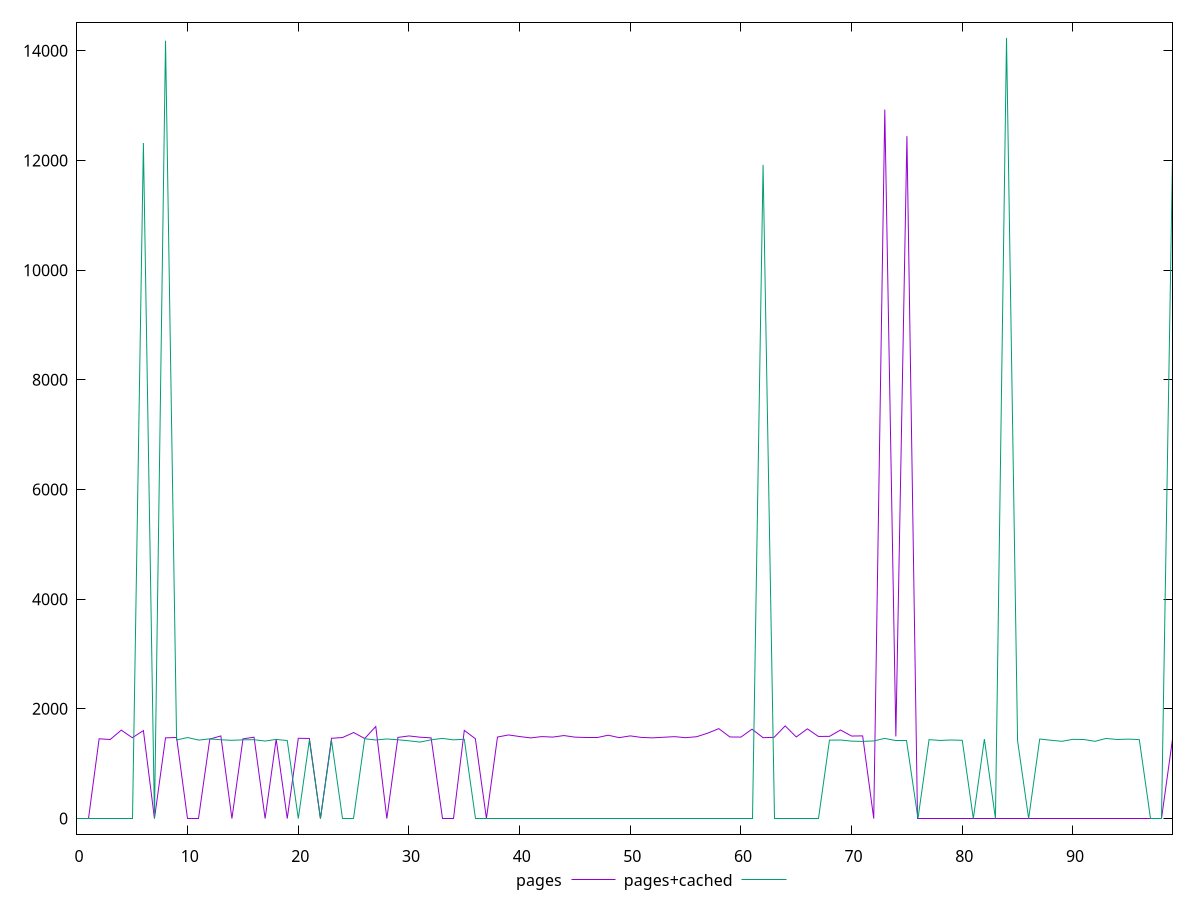 reset

$pages <<EOF
0 0
1 0
2 1454
3 1441
4 1612
5 1473
6 1604
7 0
8 1471
9 1478
10 0
11 0
12 1448
13 1506
14 0
15 1453
16 1483
17 0
18 1447
19 0
20 1463
21 1460
22 0
23 1463
24 1477
25 1568
26 1459
27 1678
28 0
29 1479
30 1506
31 1483
32 1471
33 0
34 0
35 1607
36 1455
37 0
38 1486
39 1524
40 1495
41 1470
42 1494
43 1485
44 1513
45 1484
46 1480
47 1480
48 1519
49 1475
50 1507
51 1479
52 1471
53 1482
54 1493
55 1474
56 1492
57 1557
58 1639
59 1487
60 1485
61 1629
62 1474
63 1481
64 1689
65 1487
66 1635
67 1497
68 1498
69 1614
70 1504
71 1507
72 0
73 12928
74 1497
75 12444
76 0
77 0
78 0
79 0
80 0
81 0
82 0
83 0
84 0
85 0
86 0
87 0
88 0
89 0
90 0
91 0
92 0
93 0
94 0
95 0
96 0
97 0
98 0
99 1445
EOF

$pagesCached <<EOF
0 0
1 0
2 0
3 0
4 0
5 0
6 12319
7 0
8 14185
9 1432
10 1477
11 1430
12 1452
13 1436
14 1426
15 1435
16 1437
17 1413
18 1442
19 1422
20 0
21 1431
22 0
23 1422
24 0
25 0
26 1455
27 1432
28 1451
29 1436
30 1417
31 1394
32 1435
33 1461
34 1435
35 1445
36 0
37 0
38 0
39 0
40 0
41 0
42 0
43 0
44 0
45 0
46 0
47 0
48 0
49 0
50 0
51 0
52 0
53 0
54 0
55 0
56 0
57 0
58 0
59 0
60 0
61 0
62 11920
63 0
64 0
65 0
66 0
67 0
68 1429
69 1432
70 1411
71 1406
72 1415
73 1461
74 1431
75 1431
76 0
77 1438
78 1424
79 1432
80 1426
81 0
82 1449
83 0
84 14235
85 1418
86 0
87 1449
88 1428
89 1408
90 1444
91 1440
92 1408
93 1460
94 1441
95 1448
96 1439
97 0
98 0
99 12075
EOF

set key outside below
set xrange [0:99]
set yrange [-284.7:14519.7]
set trange [-284.7:14519.7]
set terminal svg size 640, 520 enhanced background rgb 'white'
set output "reprap/uses-rel-preload/comparison/line/0_vs_1.svg"

plot $pages title "pages" with line, \
     $pagesCached title "pages+cached" with line

reset
